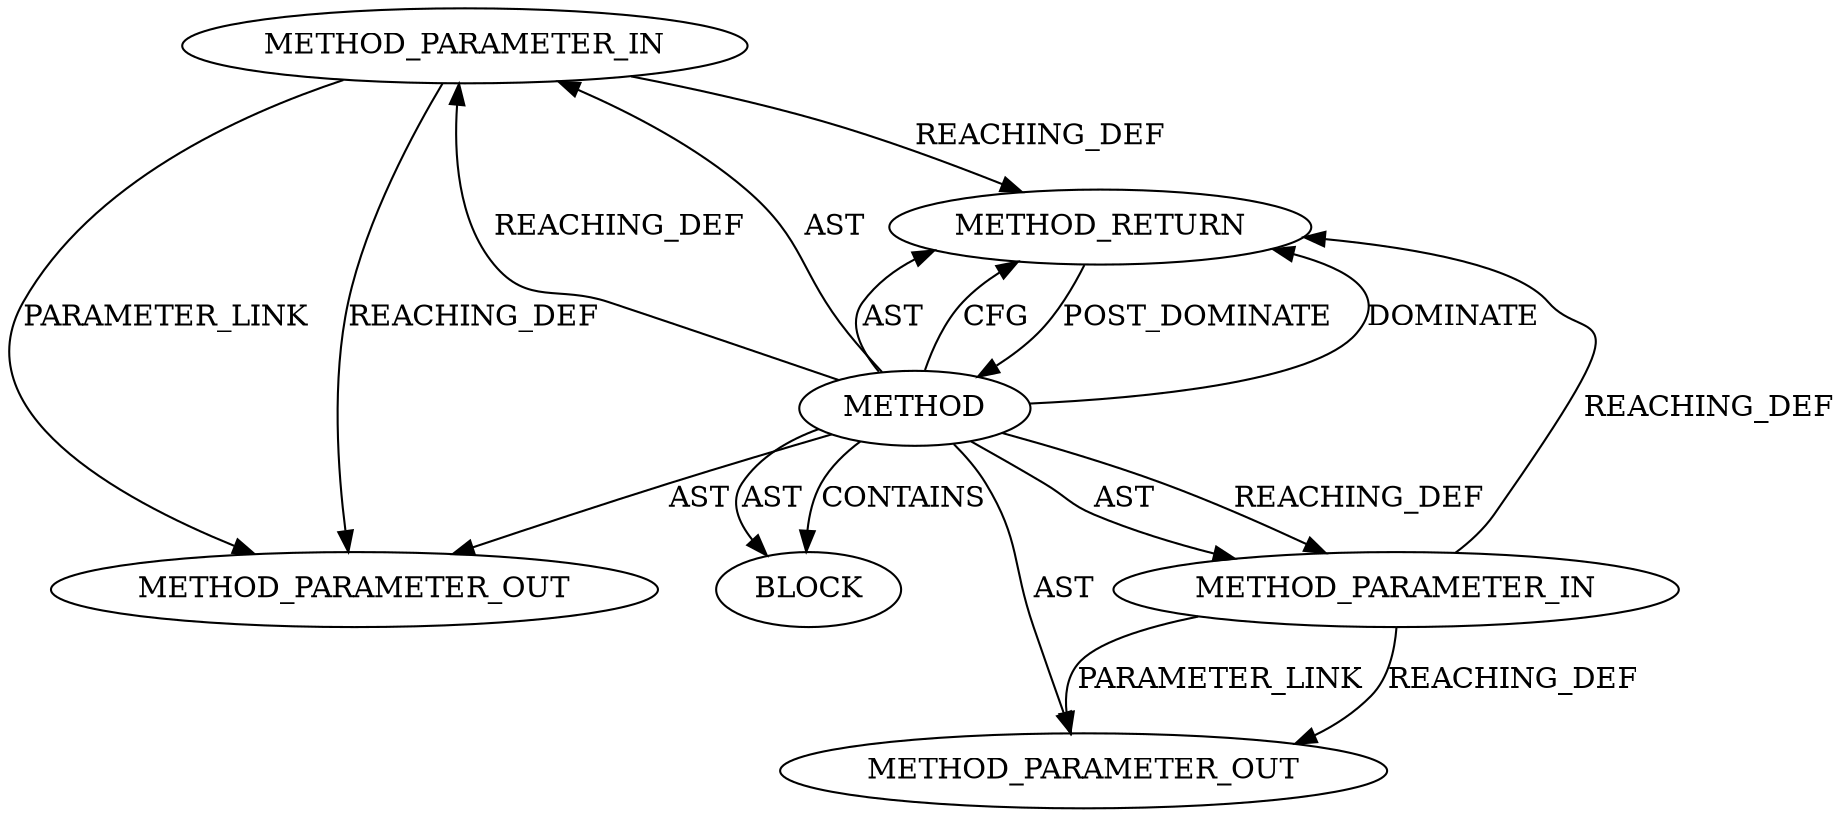 digraph {
  12696 [label=METHOD_PARAMETER_IN ORDER=2 CODE="p2" IS_VARIADIC=false TYPE_FULL_NAME="ANY" EVALUATION_STRATEGY="BY_VALUE" INDEX=2 NAME="p2"]
  13565 [label=METHOD_PARAMETER_OUT ORDER=2 CODE="p2" IS_VARIADIC=false TYPE_FULL_NAME="ANY" EVALUATION_STRATEGY="BY_VALUE" INDEX=2 NAME="p2"]
  13564 [label=METHOD_PARAMETER_OUT ORDER=1 CODE="p1" IS_VARIADIC=false TYPE_FULL_NAME="ANY" EVALUATION_STRATEGY="BY_VALUE" INDEX=1 NAME="p1"]
  12694 [label=METHOD AST_PARENT_TYPE="NAMESPACE_BLOCK" AST_PARENT_FULL_NAME="<global>" ORDER=0 CODE="<empty>" FULL_NAME="get_random_bytes" IS_EXTERNAL=true FILENAME="<empty>" SIGNATURE="" NAME="get_random_bytes"]
  12698 [label=METHOD_RETURN ORDER=2 CODE="RET" TYPE_FULL_NAME="ANY" EVALUATION_STRATEGY="BY_VALUE"]
  12695 [label=METHOD_PARAMETER_IN ORDER=1 CODE="p1" IS_VARIADIC=false TYPE_FULL_NAME="ANY" EVALUATION_STRATEGY="BY_VALUE" INDEX=1 NAME="p1"]
  12697 [label=BLOCK ORDER=1 ARGUMENT_INDEX=1 CODE="<empty>" TYPE_FULL_NAME="ANY"]
  12694 -> 12698 [label=DOMINATE ]
  12694 -> 12697 [label=CONTAINS ]
  12694 -> 13565 [label=AST ]
  12694 -> 12696 [label=REACHING_DEF VARIABLE=""]
  12694 -> 12697 [label=AST ]
  12696 -> 13565 [label=PARAMETER_LINK ]
  12694 -> 12696 [label=AST ]
  12696 -> 13565 [label=REACHING_DEF VARIABLE="p2"]
  12698 -> 12694 [label=POST_DOMINATE ]
  12694 -> 12698 [label=AST ]
  12695 -> 12698 [label=REACHING_DEF VARIABLE="p1"]
  12694 -> 12695 [label=REACHING_DEF VARIABLE=""]
  12695 -> 13564 [label=REACHING_DEF VARIABLE="p1"]
  12695 -> 13564 [label=PARAMETER_LINK ]
  12694 -> 12698 [label=CFG ]
  12696 -> 12698 [label=REACHING_DEF VARIABLE="p2"]
  12694 -> 12695 [label=AST ]
  12694 -> 13564 [label=AST ]
}
